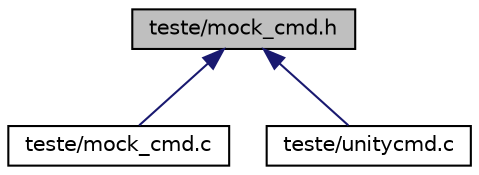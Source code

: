 digraph "teste/mock_cmd.h"
{
 // LATEX_PDF_SIZE
  edge [fontname="Helvetica",fontsize="10",labelfontname="Helvetica",labelfontsize="10"];
  node [fontname="Helvetica",fontsize="10",shape=record];
  Node1 [label="teste/mock_cmd.h",height=0.2,width=0.4,color="black", fillcolor="grey75", style="filled", fontcolor="black",tooltip="Ficheiro de cabeçalho para teste dos comandos do sistema SETR Mini-Projeto."];
  Node1 -> Node2 [dir="back",color="midnightblue",fontsize="10",style="solid",fontname="Helvetica"];
  Node2 [label="teste/mock_cmd.c",height=0.2,width=0.4,color="black", fillcolor="white", style="filled",URL="$mock__cmd_8c.html",tooltip="Ficheiro para teste dos comandos do sistema SETR Mini-Projeto."];
  Node1 -> Node3 [dir="back",color="midnightblue",fontsize="10",style="solid",fontname="Helvetica"];
  Node3 [label="teste/unitycmd.c",height=0.2,width=0.4,color="black", fillcolor="white", style="filled",URL="$unitycmd_8c.html",tooltip="Testes unitários para o módulo de comandos do sistema SETR Mini-Projeto."];
}

